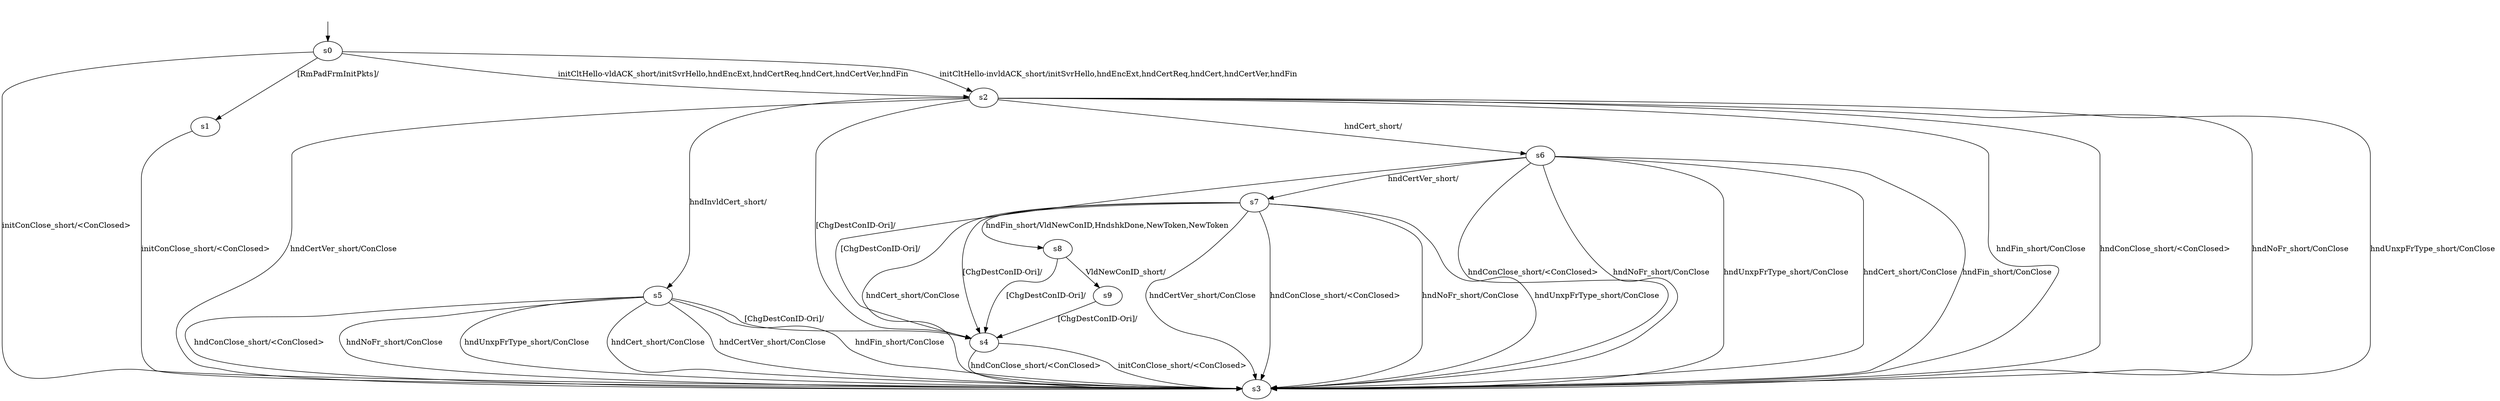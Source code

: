 digraph "../results/ngtcp2Models/ngtcp2-BWCA-sCS-0/learnedModel" {
s0 [label=s0];
s1 [label=s1];
s2 [label=s2];
s3 [label=s3];
s4 [label=s4];
s5 [label=s5];
s6 [label=s6];
s7 [label=s7];
s8 [label=s8];
s9 [label=s9];
s0 -> s3  [label="initConClose_short/<ConClosed> "];
s0 -> s2  [label="initCltHello-vldACK_short/initSvrHello,hndEncExt,hndCertReq,hndCert,hndCertVer,hndFin "];
s0 -> s2  [label="initCltHello-invldACK_short/initSvrHello,hndEncExt,hndCertReq,hndCert,hndCertVer,hndFin "];
s0 -> s1  [label="[RmPadFrmInitPkts]/ "];
s1 -> s3  [label="initConClose_short/<ConClosed> "];
s2 -> s3  [label="hndFin_short/ConClose "];
s2 -> s3  [label="hndConClose_short/<ConClosed> "];
s2 -> s3  [label="hndNoFr_short/ConClose "];
s2 -> s3  [label="hndUnxpFrType_short/ConClose "];
s2 -> s6  [label="hndCert_short/ "];
s2 -> s3  [label="hndCertVer_short/ConClose "];
s2 -> s5  [label="hndInvldCert_short/ "];
s2 -> s4  [label="[ChgDestConID-Ori]/ "];
s4 -> s3  [label="initConClose_short/<ConClosed> "];
s4 -> s3  [label="hndConClose_short/<ConClosed> "];
s5 -> s3  [label="hndFin_short/ConClose "];
s5 -> s3  [label="hndConClose_short/<ConClosed> "];
s5 -> s3  [label="hndNoFr_short/ConClose "];
s5 -> s3  [label="hndUnxpFrType_short/ConClose "];
s5 -> s3  [label="hndCert_short/ConClose "];
s5 -> s3  [label="hndCertVer_short/ConClose "];
s5 -> s4  [label="[ChgDestConID-Ori]/ "];
s6 -> s3  [label="hndFin_short/ConClose "];
s6 -> s3  [label="hndConClose_short/<ConClosed> "];
s6 -> s3  [label="hndNoFr_short/ConClose "];
s6 -> s3  [label="hndUnxpFrType_short/ConClose "];
s6 -> s3  [label="hndCert_short/ConClose "];
s6 -> s7  [label="hndCertVer_short/ "];
s6 -> s4  [label="[ChgDestConID-Ori]/ "];
s7 -> s8  [label="hndFin_short/VldNewConID,HndshkDone,NewToken,NewToken "];
s7 -> s3  [label="hndConClose_short/<ConClosed> "];
s7 -> s3  [label="hndNoFr_short/ConClose "];
s7 -> s3  [label="hndUnxpFrType_short/ConClose "];
s7 -> s3  [label="hndCert_short/ConClose "];
s7 -> s3  [label="hndCertVer_short/ConClose "];
s7 -> s4  [label="[ChgDestConID-Ori]/ "];
s8 -> s9  [label="VldNewConID_short/ "];
s8 -> s4  [label="[ChgDestConID-Ori]/ "];
s9 -> s4  [label="[ChgDestConID-Ori]/ "];
__start0 [label="", shape=none];
__start0 -> s0  [label=""];
}

